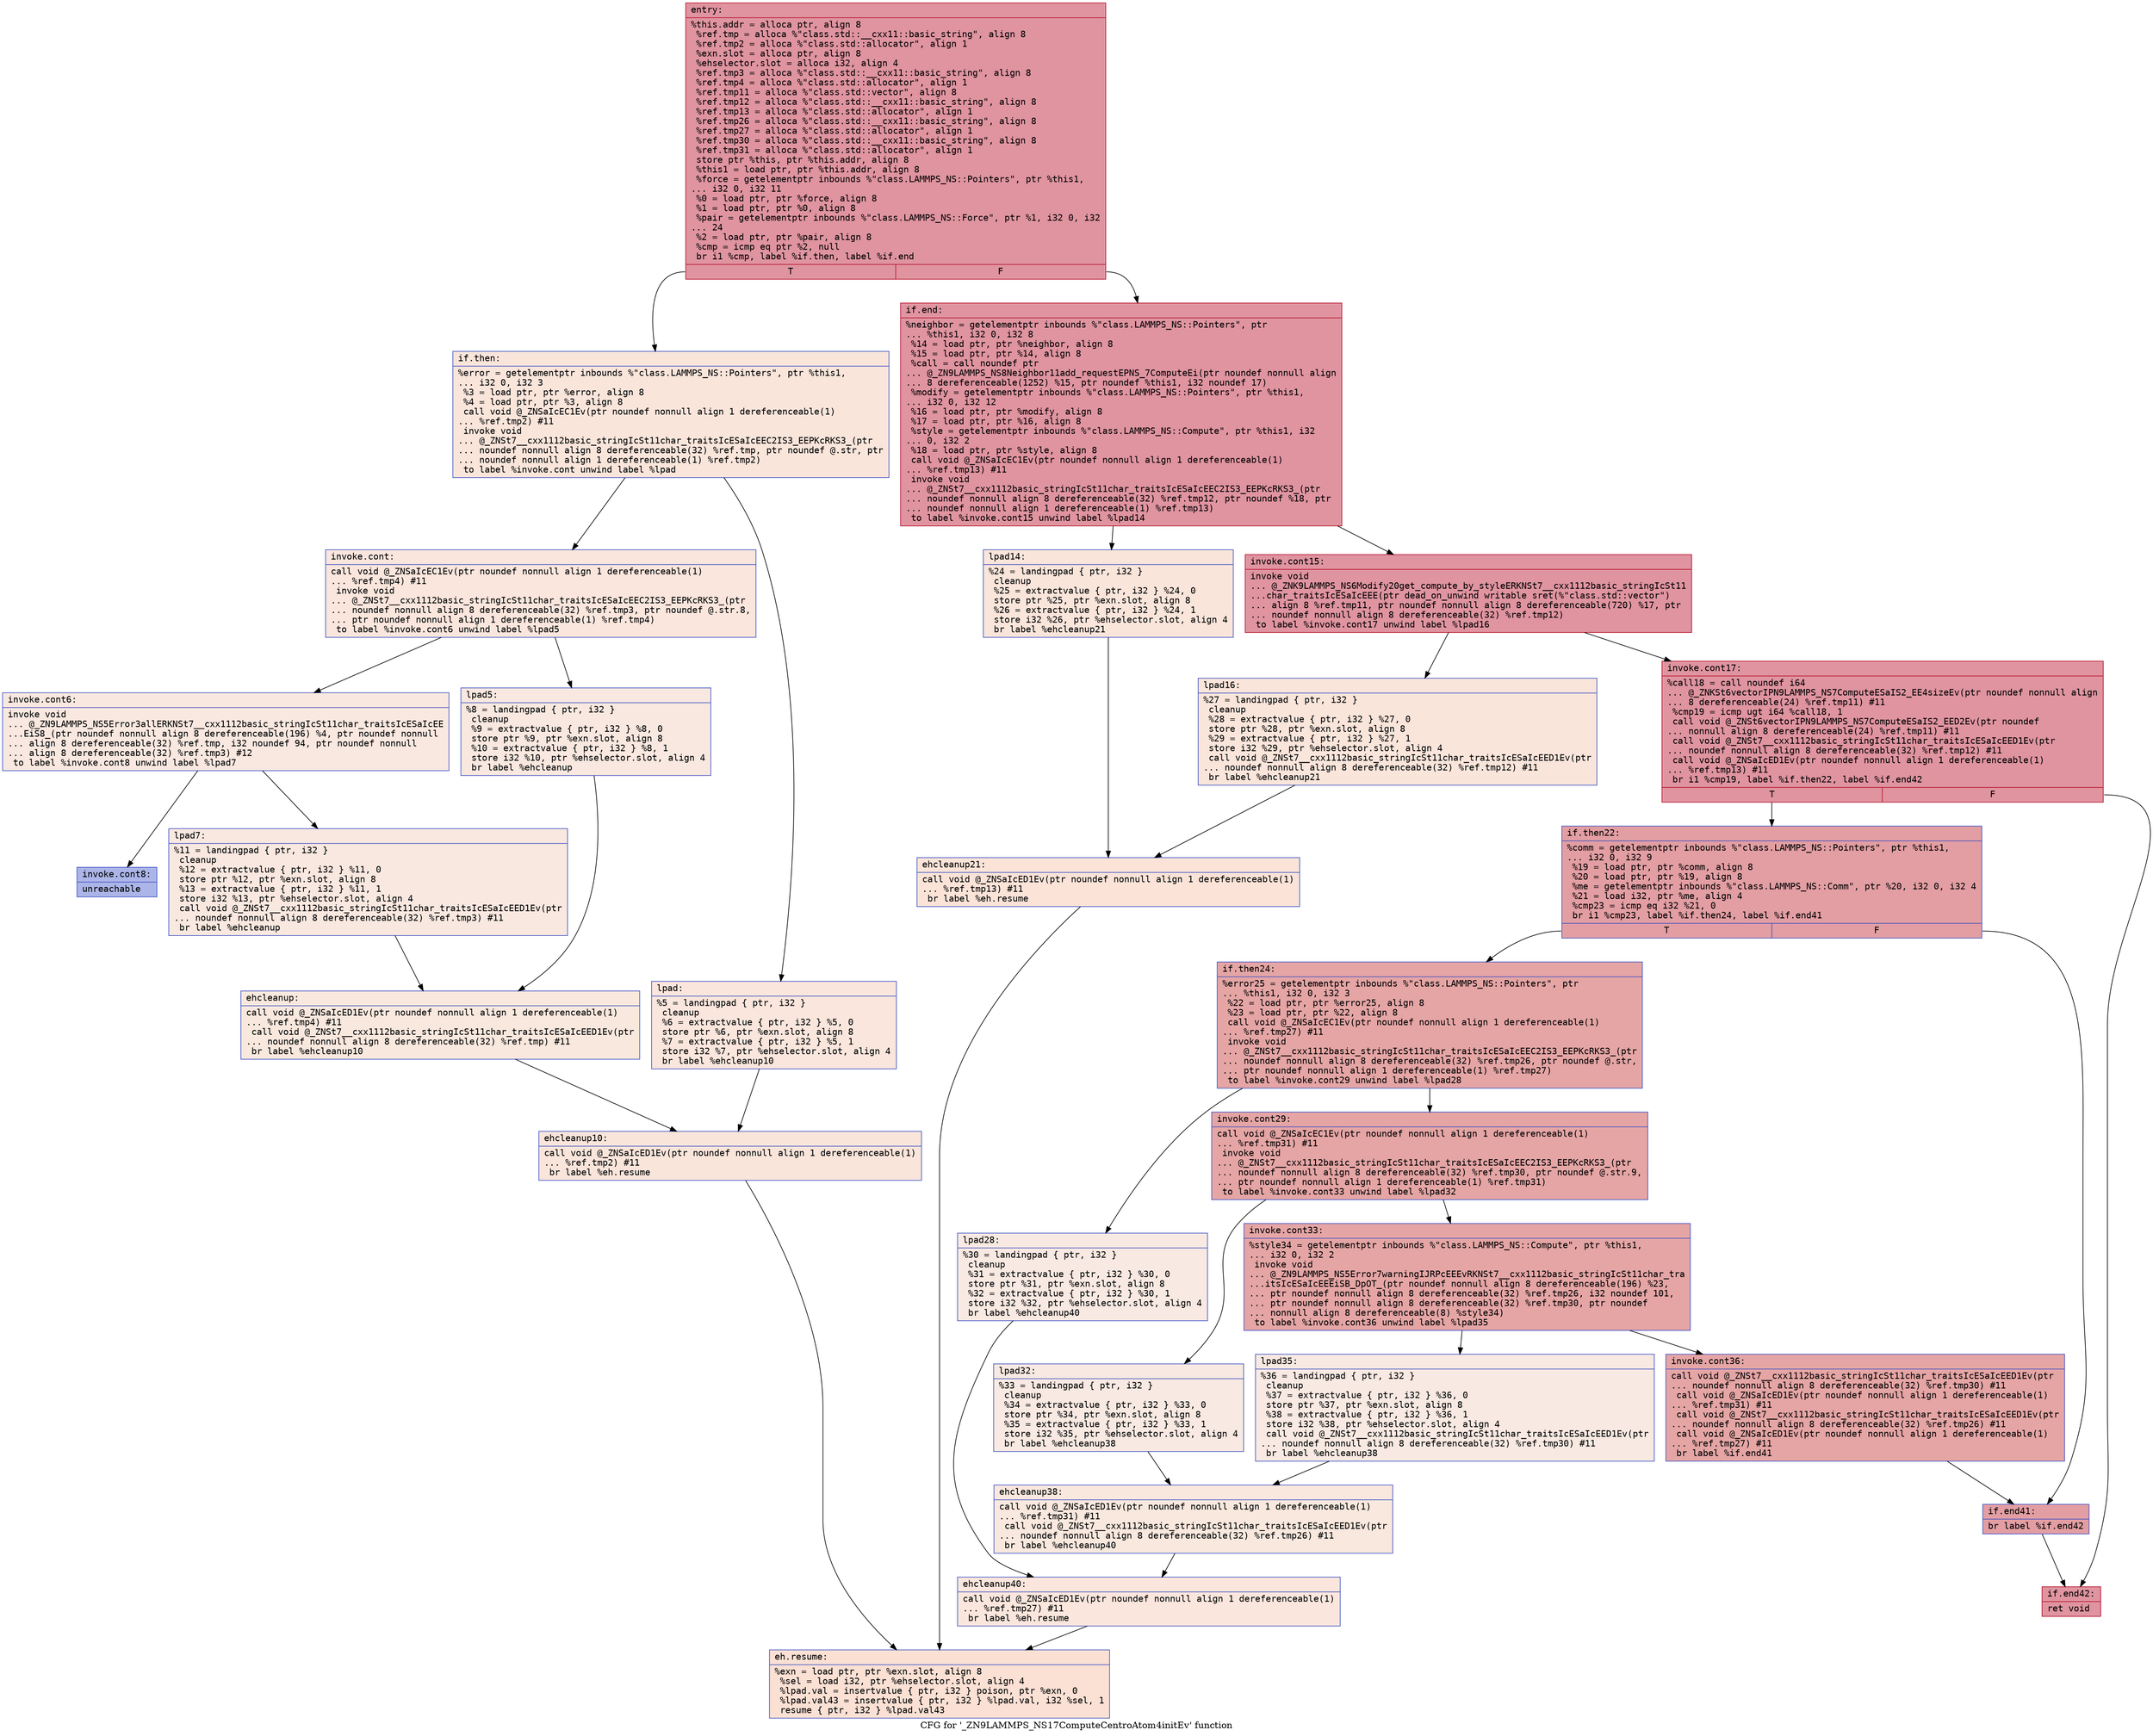 digraph "CFG for '_ZN9LAMMPS_NS17ComputeCentroAtom4initEv' function" {
	label="CFG for '_ZN9LAMMPS_NS17ComputeCentroAtom4initEv' function";

	Node0x555db0490860 [shape=record,color="#b70d28ff", style=filled, fillcolor="#b70d2870" fontname="Courier",label="{entry:\l|  %this.addr = alloca ptr, align 8\l  %ref.tmp = alloca %\"class.std::__cxx11::basic_string\", align 8\l  %ref.tmp2 = alloca %\"class.std::allocator\", align 1\l  %exn.slot = alloca ptr, align 8\l  %ehselector.slot = alloca i32, align 4\l  %ref.tmp3 = alloca %\"class.std::__cxx11::basic_string\", align 8\l  %ref.tmp4 = alloca %\"class.std::allocator\", align 1\l  %ref.tmp11 = alloca %\"class.std::vector\", align 8\l  %ref.tmp12 = alloca %\"class.std::__cxx11::basic_string\", align 8\l  %ref.tmp13 = alloca %\"class.std::allocator\", align 1\l  %ref.tmp26 = alloca %\"class.std::__cxx11::basic_string\", align 8\l  %ref.tmp27 = alloca %\"class.std::allocator\", align 1\l  %ref.tmp30 = alloca %\"class.std::__cxx11::basic_string\", align 8\l  %ref.tmp31 = alloca %\"class.std::allocator\", align 1\l  store ptr %this, ptr %this.addr, align 8\l  %this1 = load ptr, ptr %this.addr, align 8\l  %force = getelementptr inbounds %\"class.LAMMPS_NS::Pointers\", ptr %this1,\l... i32 0, i32 11\l  %0 = load ptr, ptr %force, align 8\l  %1 = load ptr, ptr %0, align 8\l  %pair = getelementptr inbounds %\"class.LAMMPS_NS::Force\", ptr %1, i32 0, i32\l... 24\l  %2 = load ptr, ptr %pair, align 8\l  %cmp = icmp eq ptr %2, null\l  br i1 %cmp, label %if.then, label %if.end\l|{<s0>T|<s1>F}}"];
	Node0x555db0490860:s0 -> Node0x555db0491710[tooltip="entry -> if.then\nProbability 0.00%" ];
	Node0x555db0490860:s1 -> Node0x555db0491780[tooltip="entry -> if.end\nProbability 100.00%" ];
	Node0x555db0491710 [shape=record,color="#3d50c3ff", style=filled, fillcolor="#f4c5ad70" fontname="Courier",label="{if.then:\l|  %error = getelementptr inbounds %\"class.LAMMPS_NS::Pointers\", ptr %this1,\l... i32 0, i32 3\l  %3 = load ptr, ptr %error, align 8\l  %4 = load ptr, ptr %3, align 8\l  call void @_ZNSaIcEC1Ev(ptr noundef nonnull align 1 dereferenceable(1)\l... %ref.tmp2) #11\l  invoke void\l... @_ZNSt7__cxx1112basic_stringIcSt11char_traitsIcESaIcEEC2IS3_EEPKcRKS3_(ptr\l... noundef nonnull align 8 dereferenceable(32) %ref.tmp, ptr noundef @.str, ptr\l... noundef nonnull align 1 dereferenceable(1) %ref.tmp2)\l          to label %invoke.cont unwind label %lpad\l}"];
	Node0x555db0491710 -> Node0x555db0491c00[tooltip="if.then -> invoke.cont\nProbability 50.00%" ];
	Node0x555db0491710 -> Node0x555db0491c80[tooltip="if.then -> lpad\nProbability 50.00%" ];
	Node0x555db0491c00 [shape=record,color="#3d50c3ff", style=filled, fillcolor="#f3c7b170" fontname="Courier",label="{invoke.cont:\l|  call void @_ZNSaIcEC1Ev(ptr noundef nonnull align 1 dereferenceable(1)\l... %ref.tmp4) #11\l  invoke void\l... @_ZNSt7__cxx1112basic_stringIcSt11char_traitsIcESaIcEEC2IS3_EEPKcRKS3_(ptr\l... noundef nonnull align 8 dereferenceable(32) %ref.tmp3, ptr noundef @.str.8,\l... ptr noundef nonnull align 1 dereferenceable(1) %ref.tmp4)\l          to label %invoke.cont6 unwind label %lpad5\l}"];
	Node0x555db0491c00 -> Node0x555db0492160[tooltip="invoke.cont -> invoke.cont6\nProbability 50.00%" ];
	Node0x555db0491c00 -> Node0x555db04921b0[tooltip="invoke.cont -> lpad5\nProbability 50.00%" ];
	Node0x555db0492160 [shape=record,color="#3d50c3ff", style=filled, fillcolor="#f1ccb870" fontname="Courier",label="{invoke.cont6:\l|  invoke void\l... @_ZN9LAMMPS_NS5Error3allERKNSt7__cxx1112basic_stringIcSt11char_traitsIcESaIcEE\l...EiS8_(ptr noundef nonnull align 8 dereferenceable(196) %4, ptr noundef nonnull\l... align 8 dereferenceable(32) %ref.tmp, i32 noundef 94, ptr noundef nonnull\l... align 8 dereferenceable(32) %ref.tmp3) #12\l          to label %invoke.cont8 unwind label %lpad7\l}"];
	Node0x555db0492160 -> Node0x555db0492110[tooltip="invoke.cont6 -> invoke.cont8\nProbability 0.00%" ];
	Node0x555db0492160 -> Node0x555db0492430[tooltip="invoke.cont6 -> lpad7\nProbability 100.00%" ];
	Node0x555db0492110 [shape=record,color="#3d50c3ff", style=filled, fillcolor="#4358cb70" fontname="Courier",label="{invoke.cont8:\l|  unreachable\l}"];
	Node0x555db0491c80 [shape=record,color="#3d50c3ff", style=filled, fillcolor="#f3c7b170" fontname="Courier",label="{lpad:\l|  %5 = landingpad \{ ptr, i32 \}\l          cleanup\l  %6 = extractvalue \{ ptr, i32 \} %5, 0\l  store ptr %6, ptr %exn.slot, align 8\l  %7 = extractvalue \{ ptr, i32 \} %5, 1\l  store i32 %7, ptr %ehselector.slot, align 4\l  br label %ehcleanup10\l}"];
	Node0x555db0491c80 -> Node0x555db04929f0[tooltip="lpad -> ehcleanup10\nProbability 100.00%" ];
	Node0x555db04921b0 [shape=record,color="#3d50c3ff", style=filled, fillcolor="#f1ccb870" fontname="Courier",label="{lpad5:\l|  %8 = landingpad \{ ptr, i32 \}\l          cleanup\l  %9 = extractvalue \{ ptr, i32 \} %8, 0\l  store ptr %9, ptr %exn.slot, align 8\l  %10 = extractvalue \{ ptr, i32 \} %8, 1\l  store i32 %10, ptr %ehselector.slot, align 4\l  br label %ehcleanup\l}"];
	Node0x555db04921b0 -> Node0x555db0492d40[tooltip="lpad5 -> ehcleanup\nProbability 100.00%" ];
	Node0x555db0492430 [shape=record,color="#3d50c3ff", style=filled, fillcolor="#f1ccb870" fontname="Courier",label="{lpad7:\l|  %11 = landingpad \{ ptr, i32 \}\l          cleanup\l  %12 = extractvalue \{ ptr, i32 \} %11, 0\l  store ptr %12, ptr %exn.slot, align 8\l  %13 = extractvalue \{ ptr, i32 \} %11, 1\l  store i32 %13, ptr %ehselector.slot, align 4\l  call void @_ZNSt7__cxx1112basic_stringIcSt11char_traitsIcESaIcEED1Ev(ptr\l... noundef nonnull align 8 dereferenceable(32) %ref.tmp3) #11\l  br label %ehcleanup\l}"];
	Node0x555db0492430 -> Node0x555db0492d40[tooltip="lpad7 -> ehcleanup\nProbability 100.00%" ];
	Node0x555db0492d40 [shape=record,color="#3d50c3ff", style=filled, fillcolor="#f2cab570" fontname="Courier",label="{ehcleanup:\l|  call void @_ZNSaIcED1Ev(ptr noundef nonnull align 1 dereferenceable(1)\l... %ref.tmp4) #11\l  call void @_ZNSt7__cxx1112basic_stringIcSt11char_traitsIcESaIcEED1Ev(ptr\l... noundef nonnull align 8 dereferenceable(32) %ref.tmp) #11\l  br label %ehcleanup10\l}"];
	Node0x555db0492d40 -> Node0x555db04929f0[tooltip="ehcleanup -> ehcleanup10\nProbability 100.00%" ];
	Node0x555db04929f0 [shape=record,color="#3d50c3ff", style=filled, fillcolor="#f4c5ad70" fontname="Courier",label="{ehcleanup10:\l|  call void @_ZNSaIcED1Ev(ptr noundef nonnull align 1 dereferenceable(1)\l... %ref.tmp2) #11\l  br label %eh.resume\l}"];
	Node0x555db04929f0 -> Node0x555db04935f0[tooltip="ehcleanup10 -> eh.resume\nProbability 100.00%" ];
	Node0x555db0491780 [shape=record,color="#b70d28ff", style=filled, fillcolor="#b70d2870" fontname="Courier",label="{if.end:\l|  %neighbor = getelementptr inbounds %\"class.LAMMPS_NS::Pointers\", ptr\l... %this1, i32 0, i32 8\l  %14 = load ptr, ptr %neighbor, align 8\l  %15 = load ptr, ptr %14, align 8\l  %call = call noundef ptr\l... @_ZN9LAMMPS_NS8Neighbor11add_requestEPNS_7ComputeEi(ptr noundef nonnull align\l... 8 dereferenceable(1252) %15, ptr noundef %this1, i32 noundef 17)\l  %modify = getelementptr inbounds %\"class.LAMMPS_NS::Pointers\", ptr %this1,\l... i32 0, i32 12\l  %16 = load ptr, ptr %modify, align 8\l  %17 = load ptr, ptr %16, align 8\l  %style = getelementptr inbounds %\"class.LAMMPS_NS::Compute\", ptr %this1, i32\l... 0, i32 2\l  %18 = load ptr, ptr %style, align 8\l  call void @_ZNSaIcEC1Ev(ptr noundef nonnull align 1 dereferenceable(1)\l... %ref.tmp13) #11\l  invoke void\l... @_ZNSt7__cxx1112basic_stringIcSt11char_traitsIcESaIcEEC2IS3_EEPKcRKS3_(ptr\l... noundef nonnull align 8 dereferenceable(32) %ref.tmp12, ptr noundef %18, ptr\l... noundef nonnull align 1 dereferenceable(1) %ref.tmp13)\l          to label %invoke.cont15 unwind label %lpad14\l}"];
	Node0x555db0491780 -> Node0x555db0493f10[tooltip="if.end -> invoke.cont15\nProbability 100.00%" ];
	Node0x555db0491780 -> Node0x555db0493f60[tooltip="if.end -> lpad14\nProbability 0.00%" ];
	Node0x555db0493f10 [shape=record,color="#b70d28ff", style=filled, fillcolor="#b70d2870" fontname="Courier",label="{invoke.cont15:\l|  invoke void\l... @_ZNK9LAMMPS_NS6Modify20get_compute_by_styleERKNSt7__cxx1112basic_stringIcSt11\l...char_traitsIcESaIcEEE(ptr dead_on_unwind writable sret(%\"class.std::vector\")\l... align 8 %ref.tmp11, ptr noundef nonnull align 8 dereferenceable(720) %17, ptr\l... noundef nonnull align 8 dereferenceable(32) %ref.tmp12)\l          to label %invoke.cont17 unwind label %lpad16\l}"];
	Node0x555db0493f10 -> Node0x555db0493ec0[tooltip="invoke.cont15 -> invoke.cont17\nProbability 100.00%" ];
	Node0x555db0493f10 -> Node0x555db0494320[tooltip="invoke.cont15 -> lpad16\nProbability 0.00%" ];
	Node0x555db0493ec0 [shape=record,color="#b70d28ff", style=filled, fillcolor="#b70d2870" fontname="Courier",label="{invoke.cont17:\l|  %call18 = call noundef i64\l... @_ZNKSt6vectorIPN9LAMMPS_NS7ComputeESaIS2_EE4sizeEv(ptr noundef nonnull align\l... 8 dereferenceable(24) %ref.tmp11) #11\l  %cmp19 = icmp ugt i64 %call18, 1\l  call void @_ZNSt6vectorIPN9LAMMPS_NS7ComputeESaIS2_EED2Ev(ptr noundef\l... nonnull align 8 dereferenceable(24) %ref.tmp11) #11\l  call void @_ZNSt7__cxx1112basic_stringIcSt11char_traitsIcESaIcEED1Ev(ptr\l... noundef nonnull align 8 dereferenceable(32) %ref.tmp12) #11\l  call void @_ZNSaIcED1Ev(ptr noundef nonnull align 1 dereferenceable(1)\l... %ref.tmp13) #11\l  br i1 %cmp19, label %if.then22, label %if.end42\l|{<s0>T|<s1>F}}"];
	Node0x555db0493ec0:s0 -> Node0x555db0494e10[tooltip="invoke.cont17 -> if.then22\nProbability 50.00%" ];
	Node0x555db0493ec0:s1 -> Node0x555db0494ef0[tooltip="invoke.cont17 -> if.end42\nProbability 50.00%" ];
	Node0x555db0494e10 [shape=record,color="#3d50c3ff", style=filled, fillcolor="#be242e70" fontname="Courier",label="{if.then22:\l|  %comm = getelementptr inbounds %\"class.LAMMPS_NS::Pointers\", ptr %this1,\l... i32 0, i32 9\l  %19 = load ptr, ptr %comm, align 8\l  %20 = load ptr, ptr %19, align 8\l  %me = getelementptr inbounds %\"class.LAMMPS_NS::Comm\", ptr %20, i32 0, i32 4\l  %21 = load i32, ptr %me, align 4\l  %cmp23 = icmp eq i32 %21, 0\l  br i1 %cmp23, label %if.then24, label %if.end41\l|{<s0>T|<s1>F}}"];
	Node0x555db0494e10:s0 -> Node0x555db0495450[tooltip="if.then22 -> if.then24\nProbability 37.50%" ];
	Node0x555db0494e10:s1 -> Node0x555db04954d0[tooltip="if.then22 -> if.end41\nProbability 62.50%" ];
	Node0x555db0495450 [shape=record,color="#3d50c3ff", style=filled, fillcolor="#c5333470" fontname="Courier",label="{if.then24:\l|  %error25 = getelementptr inbounds %\"class.LAMMPS_NS::Pointers\", ptr\l... %this1, i32 0, i32 3\l  %22 = load ptr, ptr %error25, align 8\l  %23 = load ptr, ptr %22, align 8\l  call void @_ZNSaIcEC1Ev(ptr noundef nonnull align 1 dereferenceable(1)\l... %ref.tmp27) #11\l  invoke void\l... @_ZNSt7__cxx1112basic_stringIcSt11char_traitsIcESaIcEEC2IS3_EEPKcRKS3_(ptr\l... noundef nonnull align 8 dereferenceable(32) %ref.tmp26, ptr noundef @.str,\l... ptr noundef nonnull align 1 dereferenceable(1) %ref.tmp27)\l          to label %invoke.cont29 unwind label %lpad28\l}"];
	Node0x555db0495450 -> Node0x555db0495fe0[tooltip="if.then24 -> invoke.cont29\nProbability 100.00%" ];
	Node0x555db0495450 -> Node0x555db0496060[tooltip="if.then24 -> lpad28\nProbability 0.00%" ];
	Node0x555db0495fe0 [shape=record,color="#3d50c3ff", style=filled, fillcolor="#c5333470" fontname="Courier",label="{invoke.cont29:\l|  call void @_ZNSaIcEC1Ev(ptr noundef nonnull align 1 dereferenceable(1)\l... %ref.tmp31) #11\l  invoke void\l... @_ZNSt7__cxx1112basic_stringIcSt11char_traitsIcESaIcEEC2IS3_EEPKcRKS3_(ptr\l... noundef nonnull align 8 dereferenceable(32) %ref.tmp30, ptr noundef @.str.9,\l... ptr noundef nonnull align 1 dereferenceable(1) %ref.tmp31)\l          to label %invoke.cont33 unwind label %lpad32\l}"];
	Node0x555db0495fe0 -> Node0x555db04963e0[tooltip="invoke.cont29 -> invoke.cont33\nProbability 100.00%" ];
	Node0x555db0495fe0 -> Node0x555db0496430[tooltip="invoke.cont29 -> lpad32\nProbability 0.00%" ];
	Node0x555db04963e0 [shape=record,color="#3d50c3ff", style=filled, fillcolor="#c5333470" fontname="Courier",label="{invoke.cont33:\l|  %style34 = getelementptr inbounds %\"class.LAMMPS_NS::Compute\", ptr %this1,\l... i32 0, i32 2\l  invoke void\l... @_ZN9LAMMPS_NS5Error7warningIJRPcEEEvRKNSt7__cxx1112basic_stringIcSt11char_tra\l...itsIcESaIcEEEiSB_DpOT_(ptr noundef nonnull align 8 dereferenceable(196) %23,\l... ptr noundef nonnull align 8 dereferenceable(32) %ref.tmp26, i32 noundef 101,\l... ptr noundef nonnull align 8 dereferenceable(32) %ref.tmp30, ptr noundef\l... nonnull align 8 dereferenceable(8) %style34)\l          to label %invoke.cont36 unwind label %lpad35\l}"];
	Node0x555db04963e0 -> Node0x555db0496390[tooltip="invoke.cont33 -> invoke.cont36\nProbability 100.00%" ];
	Node0x555db04963e0 -> Node0x555db04967b0[tooltip="invoke.cont33 -> lpad35\nProbability 0.00%" ];
	Node0x555db0496390 [shape=record,color="#3d50c3ff", style=filled, fillcolor="#c5333470" fontname="Courier",label="{invoke.cont36:\l|  call void @_ZNSt7__cxx1112basic_stringIcSt11char_traitsIcESaIcEED1Ev(ptr\l... noundef nonnull align 8 dereferenceable(32) %ref.tmp30) #11\l  call void @_ZNSaIcED1Ev(ptr noundef nonnull align 1 dereferenceable(1)\l... %ref.tmp31) #11\l  call void @_ZNSt7__cxx1112basic_stringIcSt11char_traitsIcESaIcEED1Ev(ptr\l... noundef nonnull align 8 dereferenceable(32) %ref.tmp26) #11\l  call void @_ZNSaIcED1Ev(ptr noundef nonnull align 1 dereferenceable(1)\l... %ref.tmp27) #11\l  br label %if.end41\l}"];
	Node0x555db0496390 -> Node0x555db04954d0[tooltip="invoke.cont36 -> if.end41\nProbability 100.00%" ];
	Node0x555db0493f60 [shape=record,color="#3d50c3ff", style=filled, fillcolor="#f4c5ad70" fontname="Courier",label="{lpad14:\l|  %24 = landingpad \{ ptr, i32 \}\l          cleanup\l  %25 = extractvalue \{ ptr, i32 \} %24, 0\l  store ptr %25, ptr %exn.slot, align 8\l  %26 = extractvalue \{ ptr, i32 \} %24, 1\l  store i32 %26, ptr %ehselector.slot, align 4\l  br label %ehcleanup21\l}"];
	Node0x555db0493f60 -> Node0x555db04970f0[tooltip="lpad14 -> ehcleanup21\nProbability 100.00%" ];
	Node0x555db0494320 [shape=record,color="#3d50c3ff", style=filled, fillcolor="#f4c5ad70" fontname="Courier",label="{lpad16:\l|  %27 = landingpad \{ ptr, i32 \}\l          cleanup\l  %28 = extractvalue \{ ptr, i32 \} %27, 0\l  store ptr %28, ptr %exn.slot, align 8\l  %29 = extractvalue \{ ptr, i32 \} %27, 1\l  store i32 %29, ptr %ehselector.slot, align 4\l  call void @_ZNSt7__cxx1112basic_stringIcSt11char_traitsIcESaIcEED1Ev(ptr\l... noundef nonnull align 8 dereferenceable(32) %ref.tmp12) #11\l  br label %ehcleanup21\l}"];
	Node0x555db0494320 -> Node0x555db04970f0[tooltip="lpad16 -> ehcleanup21\nProbability 100.00%" ];
	Node0x555db04970f0 [shape=record,color="#3d50c3ff", style=filled, fillcolor="#f6bfa670" fontname="Courier",label="{ehcleanup21:\l|  call void @_ZNSaIcED1Ev(ptr noundef nonnull align 1 dereferenceable(1)\l... %ref.tmp13) #11\l  br label %eh.resume\l}"];
	Node0x555db04970f0 -> Node0x555db04935f0[tooltip="ehcleanup21 -> eh.resume\nProbability 100.00%" ];
	Node0x555db0496060 [shape=record,color="#3d50c3ff", style=filled, fillcolor="#efcebd70" fontname="Courier",label="{lpad28:\l|  %30 = landingpad \{ ptr, i32 \}\l          cleanup\l  %31 = extractvalue \{ ptr, i32 \} %30, 0\l  store ptr %31, ptr %exn.slot, align 8\l  %32 = extractvalue \{ ptr, i32 \} %30, 1\l  store i32 %32, ptr %ehselector.slot, align 4\l  br label %ehcleanup40\l}"];
	Node0x555db0496060 -> Node0x555db04979e0[tooltip="lpad28 -> ehcleanup40\nProbability 100.00%" ];
	Node0x555db0496430 [shape=record,color="#3d50c3ff", style=filled, fillcolor="#efcebd70" fontname="Courier",label="{lpad32:\l|  %33 = landingpad \{ ptr, i32 \}\l          cleanup\l  %34 = extractvalue \{ ptr, i32 \} %33, 0\l  store ptr %34, ptr %exn.slot, align 8\l  %35 = extractvalue \{ ptr, i32 \} %33, 1\l  store i32 %35, ptr %ehselector.slot, align 4\l  br label %ehcleanup38\l}"];
	Node0x555db0496430 -> Node0x555db0497d50[tooltip="lpad32 -> ehcleanup38\nProbability 100.00%" ];
	Node0x555db04967b0 [shape=record,color="#3d50c3ff", style=filled, fillcolor="#efcebd70" fontname="Courier",label="{lpad35:\l|  %36 = landingpad \{ ptr, i32 \}\l          cleanup\l  %37 = extractvalue \{ ptr, i32 \} %36, 0\l  store ptr %37, ptr %exn.slot, align 8\l  %38 = extractvalue \{ ptr, i32 \} %36, 1\l  store i32 %38, ptr %ehselector.slot, align 4\l  call void @_ZNSt7__cxx1112basic_stringIcSt11char_traitsIcESaIcEED1Ev(ptr\l... noundef nonnull align 8 dereferenceable(32) %ref.tmp30) #11\l  br label %ehcleanup38\l}"];
	Node0x555db04967b0 -> Node0x555db0497d50[tooltip="lpad35 -> ehcleanup38\nProbability 100.00%" ];
	Node0x555db0497d50 [shape=record,color="#3d50c3ff", style=filled, fillcolor="#f2cab570" fontname="Courier",label="{ehcleanup38:\l|  call void @_ZNSaIcED1Ev(ptr noundef nonnull align 1 dereferenceable(1)\l... %ref.tmp31) #11\l  call void @_ZNSt7__cxx1112basic_stringIcSt11char_traitsIcESaIcEED1Ev(ptr\l... noundef nonnull align 8 dereferenceable(32) %ref.tmp26) #11\l  br label %ehcleanup40\l}"];
	Node0x555db0497d50 -> Node0x555db04979e0[tooltip="ehcleanup38 -> ehcleanup40\nProbability 100.00%" ];
	Node0x555db04979e0 [shape=record,color="#3d50c3ff", style=filled, fillcolor="#f3c7b170" fontname="Courier",label="{ehcleanup40:\l|  call void @_ZNSaIcED1Ev(ptr noundef nonnull align 1 dereferenceable(1)\l... %ref.tmp27) #11\l  br label %eh.resume\l}"];
	Node0x555db04979e0 -> Node0x555db04935f0[tooltip="ehcleanup40 -> eh.resume\nProbability 100.00%" ];
	Node0x555db04954d0 [shape=record,color="#3d50c3ff", style=filled, fillcolor="#be242e70" fontname="Courier",label="{if.end41:\l|  br label %if.end42\l}"];
	Node0x555db04954d0 -> Node0x555db0494ef0[tooltip="if.end41 -> if.end42\nProbability 100.00%" ];
	Node0x555db0494ef0 [shape=record,color="#b70d28ff", style=filled, fillcolor="#b70d2870" fontname="Courier",label="{if.end42:\l|  ret void\l}"];
	Node0x555db04935f0 [shape=record,color="#3d50c3ff", style=filled, fillcolor="#f7b99e70" fontname="Courier",label="{eh.resume:\l|  %exn = load ptr, ptr %exn.slot, align 8\l  %sel = load i32, ptr %ehselector.slot, align 4\l  %lpad.val = insertvalue \{ ptr, i32 \} poison, ptr %exn, 0\l  %lpad.val43 = insertvalue \{ ptr, i32 \} %lpad.val, i32 %sel, 1\l  resume \{ ptr, i32 \} %lpad.val43\l}"];
}
